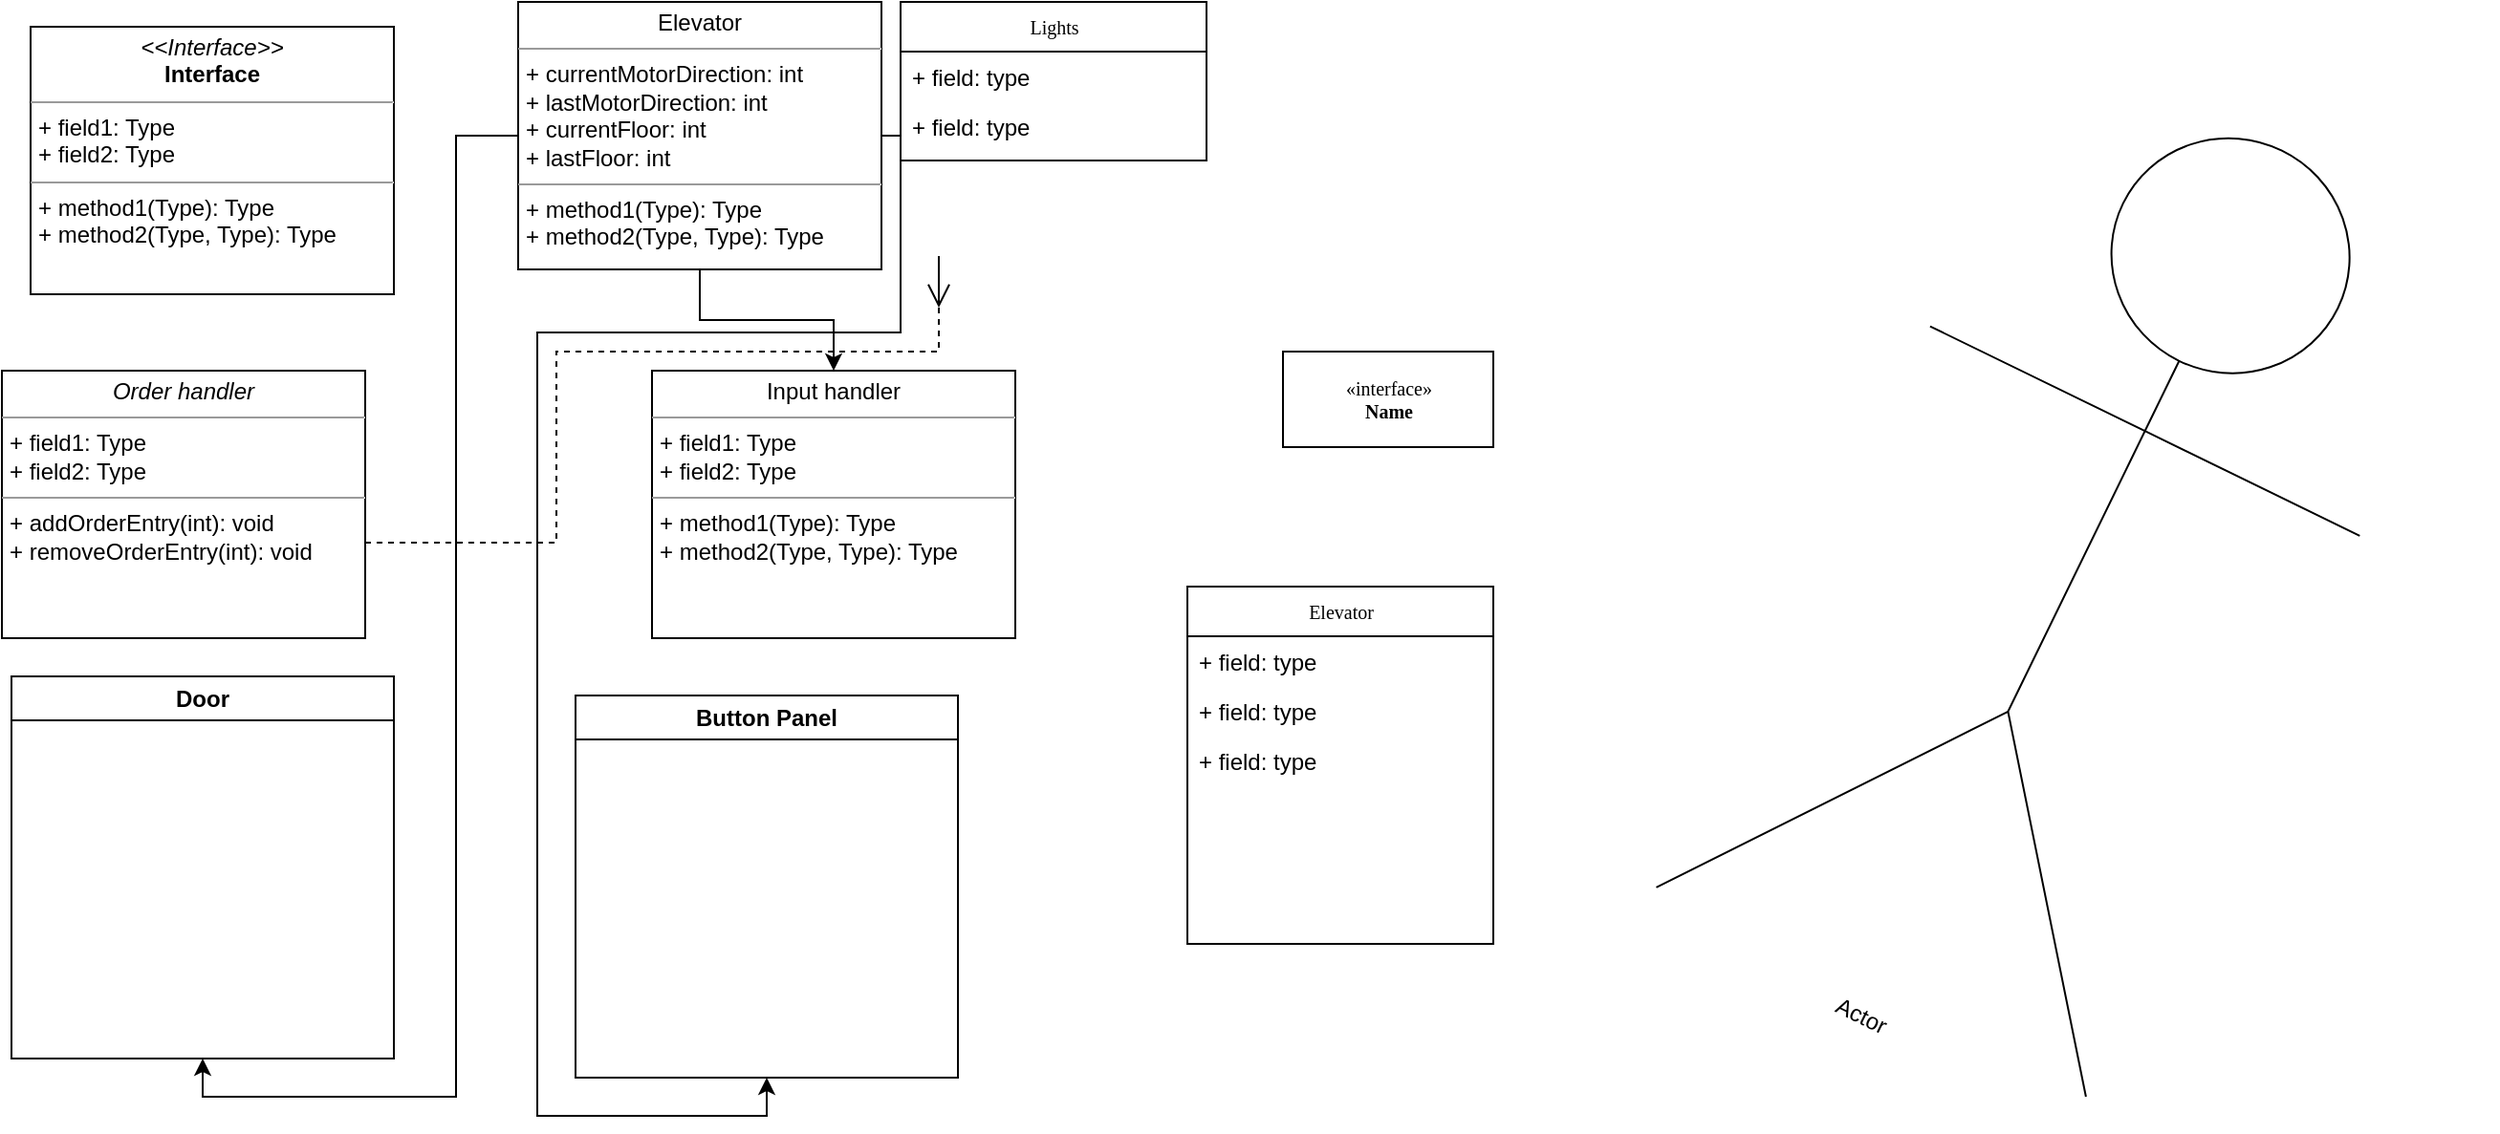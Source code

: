 <mxfile version="26.0.13">
  <diagram name="Page-1" id="c4acf3e9-155e-7222-9cf6-157b1a14988f">
    <mxGraphModel dx="1364" dy="795" grid="1" gridSize="10" guides="1" tooltips="1" connect="1" arrows="1" fold="1" page="1" pageScale="1" pageWidth="850" pageHeight="1100" background="none" math="0" shadow="0">
      <root>
        <mxCell id="0" />
        <mxCell id="1" parent="0" />
        <mxCell id="17acba5748e5396b-20" value="Elevator" style="swimlane;html=1;fontStyle=0;childLayout=stackLayout;horizontal=1;startSize=26;fillColor=none;horizontalStack=0;resizeParent=1;resizeLast=0;collapsible=1;marginBottom=0;swimlaneFillColor=#ffffff;rounded=0;shadow=0;comic=0;labelBackgroundColor=none;strokeWidth=1;fontFamily=Verdana;fontSize=10;align=center;" parent="1" vertex="1">
          <mxGeometry x="680" y="333" width="160" height="187" as="geometry" />
        </mxCell>
        <mxCell id="17acba5748e5396b-21" value="+ field: type" style="text;html=1;strokeColor=none;fillColor=none;align=left;verticalAlign=top;spacingLeft=4;spacingRight=4;whiteSpace=wrap;overflow=hidden;rotatable=0;points=[[0,0.5],[1,0.5]];portConstraint=eastwest;" parent="17acba5748e5396b-20" vertex="1">
          <mxGeometry y="26" width="160" height="26" as="geometry" />
        </mxCell>
        <mxCell id="17acba5748e5396b-24" value="+ field: type" style="text;html=1;strokeColor=none;fillColor=none;align=left;verticalAlign=top;spacingLeft=4;spacingRight=4;whiteSpace=wrap;overflow=hidden;rotatable=0;points=[[0,0.5],[1,0.5]];portConstraint=eastwest;" parent="17acba5748e5396b-20" vertex="1">
          <mxGeometry y="52" width="160" height="26" as="geometry" />
        </mxCell>
        <mxCell id="17acba5748e5396b-26" value="+ field: type" style="text;html=1;strokeColor=none;fillColor=none;align=left;verticalAlign=top;spacingLeft=4;spacingRight=4;whiteSpace=wrap;overflow=hidden;rotatable=0;points=[[0,0.5],[1,0.5]];portConstraint=eastwest;" parent="17acba5748e5396b-20" vertex="1">
          <mxGeometry y="78" width="160" height="26" as="geometry" />
        </mxCell>
        <mxCell id="5d2195bd80daf111-5" value="Lights" style="swimlane;html=1;fontStyle=0;childLayout=stackLayout;horizontal=1;startSize=26;fillColor=none;horizontalStack=0;resizeParent=1;resizeLast=0;collapsible=1;marginBottom=0;swimlaneFillColor=#ffffff;rounded=0;shadow=0;comic=0;labelBackgroundColor=none;strokeWidth=1;fontFamily=Verdana;fontSize=10;align=center;" parent="1" vertex="1">
          <mxGeometry x="530" y="27" width="160" height="83" as="geometry" />
        </mxCell>
        <mxCell id="5d2195bd80daf111-6" value="+ field: type" style="text;html=1;strokeColor=none;fillColor=none;align=left;verticalAlign=top;spacingLeft=4;spacingRight=4;whiteSpace=wrap;overflow=hidden;rotatable=0;points=[[0,0.5],[1,0.5]];portConstraint=eastwest;" parent="5d2195bd80daf111-5" vertex="1">
          <mxGeometry y="26" width="160" height="26" as="geometry" />
        </mxCell>
        <mxCell id="5d2195bd80daf111-7" value="+ field: type" style="text;html=1;strokeColor=none;fillColor=none;align=left;verticalAlign=top;spacingLeft=4;spacingRight=4;whiteSpace=wrap;overflow=hidden;rotatable=0;points=[[0,0.5],[1,0.5]];portConstraint=eastwest;" parent="5d2195bd80daf111-5" vertex="1">
          <mxGeometry y="52" width="160" height="26" as="geometry" />
        </mxCell>
        <mxCell id="5d2195bd80daf111-17" value="&amp;laquo;interface&amp;raquo;&lt;br&gt;&lt;b&gt;Name&lt;/b&gt;" style="html=1;rounded=0;shadow=0;comic=0;labelBackgroundColor=none;strokeWidth=1;fontFamily=Verdana;fontSize=10;align=center;" parent="1" vertex="1">
          <mxGeometry x="730" y="210" width="110" height="50" as="geometry" />
        </mxCell>
        <mxCell id="5d2195bd80daf111-24" style="edgeStyle=orthogonalEdgeStyle;rounded=0;html=1;dashed=1;labelBackgroundColor=none;startFill=0;endArrow=open;endFill=0;endSize=10;fontFamily=Verdana;fontSize=10;" parent="1" edge="1">
          <mxGeometry relative="1" as="geometry">
            <Array as="points">
              <mxPoint x="350" y="310" />
              <mxPoint x="350" y="210" />
              <mxPoint x="550" y="210" />
              <mxPoint x="550" y="160" />
            </Array>
            <mxPoint x="250" y="310" as="sourcePoint" />
            <mxPoint x="550" y="187" as="targetPoint" />
          </mxGeometry>
        </mxCell>
        <mxCell id="5d2195bd80daf111-20" value="&lt;p style=&quot;margin:0px;margin-top:4px;text-align:center;&quot;&gt;&lt;i&gt;&amp;lt;&amp;lt;Interface&amp;gt;&amp;gt;&lt;/i&gt;&lt;br/&gt;&lt;b&gt;Interface&lt;/b&gt;&lt;/p&gt;&lt;hr size=&quot;1&quot;/&gt;&lt;p style=&quot;margin:0px;margin-left:4px;&quot;&gt;+ field1: Type&lt;br/&gt;+ field2: Type&lt;/p&gt;&lt;hr size=&quot;1&quot;/&gt;&lt;p style=&quot;margin:0px;margin-left:4px;&quot;&gt;+ method1(Type): Type&lt;br/&gt;+ method2(Type, Type): Type&lt;/p&gt;" style="verticalAlign=top;align=left;overflow=fill;fontSize=12;fontFamily=Helvetica;html=1;rounded=0;shadow=0;comic=0;labelBackgroundColor=none;strokeWidth=1" parent="1" vertex="1">
          <mxGeometry x="75" y="40" width="190" height="140" as="geometry" />
        </mxCell>
        <mxCell id="EnaI3gz0epHH27nCKlPK-3" value="" style="edgeStyle=orthogonalEdgeStyle;rounded=0;orthogonalLoop=1;jettySize=auto;html=1;" edge="1" parent="1" source="7HUs1NtN8kRfEQZIB6Nu-6" target="7HUs1NtN8kRfEQZIB6Nu-15">
          <mxGeometry relative="1" as="geometry" />
        </mxCell>
        <mxCell id="EnaI3gz0epHH27nCKlPK-4" style="edgeStyle=orthogonalEdgeStyle;rounded=0;orthogonalLoop=1;jettySize=auto;html=1;entryX=0.5;entryY=1;entryDx=0;entryDy=0;" edge="1" parent="1" source="7HUs1NtN8kRfEQZIB6Nu-6" target="EnaI3gz0epHH27nCKlPK-1">
          <mxGeometry relative="1" as="geometry" />
        </mxCell>
        <mxCell id="EnaI3gz0epHH27nCKlPK-5" style="edgeStyle=orthogonalEdgeStyle;rounded=0;orthogonalLoop=1;jettySize=auto;html=1;exitX=1;exitY=0.5;exitDx=0;exitDy=0;entryX=0.5;entryY=1;entryDx=0;entryDy=0;" edge="1" parent="1" source="7HUs1NtN8kRfEQZIB6Nu-6" target="EnaI3gz0epHH27nCKlPK-2">
          <mxGeometry relative="1" as="geometry">
            <Array as="points">
              <mxPoint x="530" y="97" />
              <mxPoint x="530" y="200" />
              <mxPoint x="340" y="200" />
              <mxPoint x="340" y="610" />
              <mxPoint x="460" y="610" />
            </Array>
          </mxGeometry>
        </mxCell>
        <mxCell id="7HUs1NtN8kRfEQZIB6Nu-6" value="&lt;p style=&quot;margin:0px;margin-top:4px;text-align:center;&quot;&gt;Elevator&lt;/p&gt;&lt;hr size=&quot;1&quot;&gt;&lt;p style=&quot;margin:0px;margin-left:4px;&quot;&gt;+ currentMotorDirection: int&lt;br&gt;+ lastMotorDirection: int&lt;/p&gt;&lt;p style=&quot;margin:0px;margin-left:4px;&quot;&gt;+ currentFloor: int&lt;/p&gt;&lt;p style=&quot;margin:0px;margin-left:4px;&quot;&gt;+ lastFloor: int&lt;/p&gt;&lt;hr size=&quot;1&quot;&gt;&lt;p style=&quot;margin:0px;margin-left:4px;&quot;&gt;+ method1(Type): Type&lt;br&gt;+ method2(Type, Type): Type&lt;/p&gt;" style="verticalAlign=top;align=left;overflow=fill;fontSize=12;fontFamily=Helvetica;html=1;rounded=0;shadow=0;comic=0;labelBackgroundColor=none;strokeWidth=1" parent="1" vertex="1">
          <mxGeometry x="330" y="27" width="190" height="140" as="geometry" />
        </mxCell>
        <mxCell id="7HUs1NtN8kRfEQZIB6Nu-7" value="&lt;p style=&quot;margin:0px;margin-top:4px;text-align:center;&quot;&gt;&lt;i&gt;Order handler&lt;/i&gt;&lt;/p&gt;&lt;hr size=&quot;1&quot;&gt;&lt;p style=&quot;margin:0px;margin-left:4px;&quot;&gt;+ field1: Type&lt;br&gt;+ field2: Type&lt;/p&gt;&lt;hr size=&quot;1&quot;&gt;&lt;p style=&quot;margin:0px;margin-left:4px;&quot;&gt;+ addOrderEntry(int): void&lt;br&gt;+ removeOrderEntry(int): void&lt;/p&gt;" style="verticalAlign=top;align=left;overflow=fill;fontSize=12;fontFamily=Helvetica;html=1;rounded=0;shadow=0;comic=0;labelBackgroundColor=none;strokeWidth=1" parent="1" vertex="1">
          <mxGeometry x="60" y="220" width="190" height="140" as="geometry" />
        </mxCell>
        <mxCell id="7HUs1NtN8kRfEQZIB6Nu-15" value="&lt;p style=&quot;margin:0px;margin-top:4px;text-align:center;&quot;&gt;Input handler&lt;/p&gt;&lt;hr size=&quot;1&quot;&gt;&lt;p style=&quot;margin:0px;margin-left:4px;&quot;&gt;+ field1: Type&lt;br&gt;+ field2: Type&lt;/p&gt;&lt;hr size=&quot;1&quot;&gt;&lt;p style=&quot;margin:0px;margin-left:4px;&quot;&gt;+ method1(Type): Type&lt;br&gt;+ method2(Type, Type): Type&lt;/p&gt;" style="verticalAlign=top;align=left;overflow=fill;fontSize=12;fontFamily=Helvetica;html=1;rounded=0;shadow=0;comic=0;labelBackgroundColor=none;strokeWidth=1" parent="1" vertex="1">
          <mxGeometry x="400" y="220" width="190" height="140" as="geometry" />
        </mxCell>
        <mxCell id="EnaI3gz0epHH27nCKlPK-1" value="Door" style="swimlane;whiteSpace=wrap;html=1;" vertex="1" parent="1">
          <mxGeometry x="65" y="380" width="200" height="200" as="geometry" />
        </mxCell>
        <mxCell id="EnaI3gz0epHH27nCKlPK-2" value="Button Panel" style="swimlane;whiteSpace=wrap;html=1;" vertex="1" parent="1">
          <mxGeometry x="360" y="390" width="200" height="200" as="geometry" />
        </mxCell>
        <mxCell id="EnaI3gz0epHH27nCKlPK-6" value="Actor" style="shape=umlActor;verticalLabelPosition=bottom;verticalAlign=top;html=1;outlineConnect=0;rotation=26;" vertex="1" parent="1">
          <mxGeometry x="1020" y="80" width="250" height="490" as="geometry" />
        </mxCell>
      </root>
    </mxGraphModel>
  </diagram>
</mxfile>
